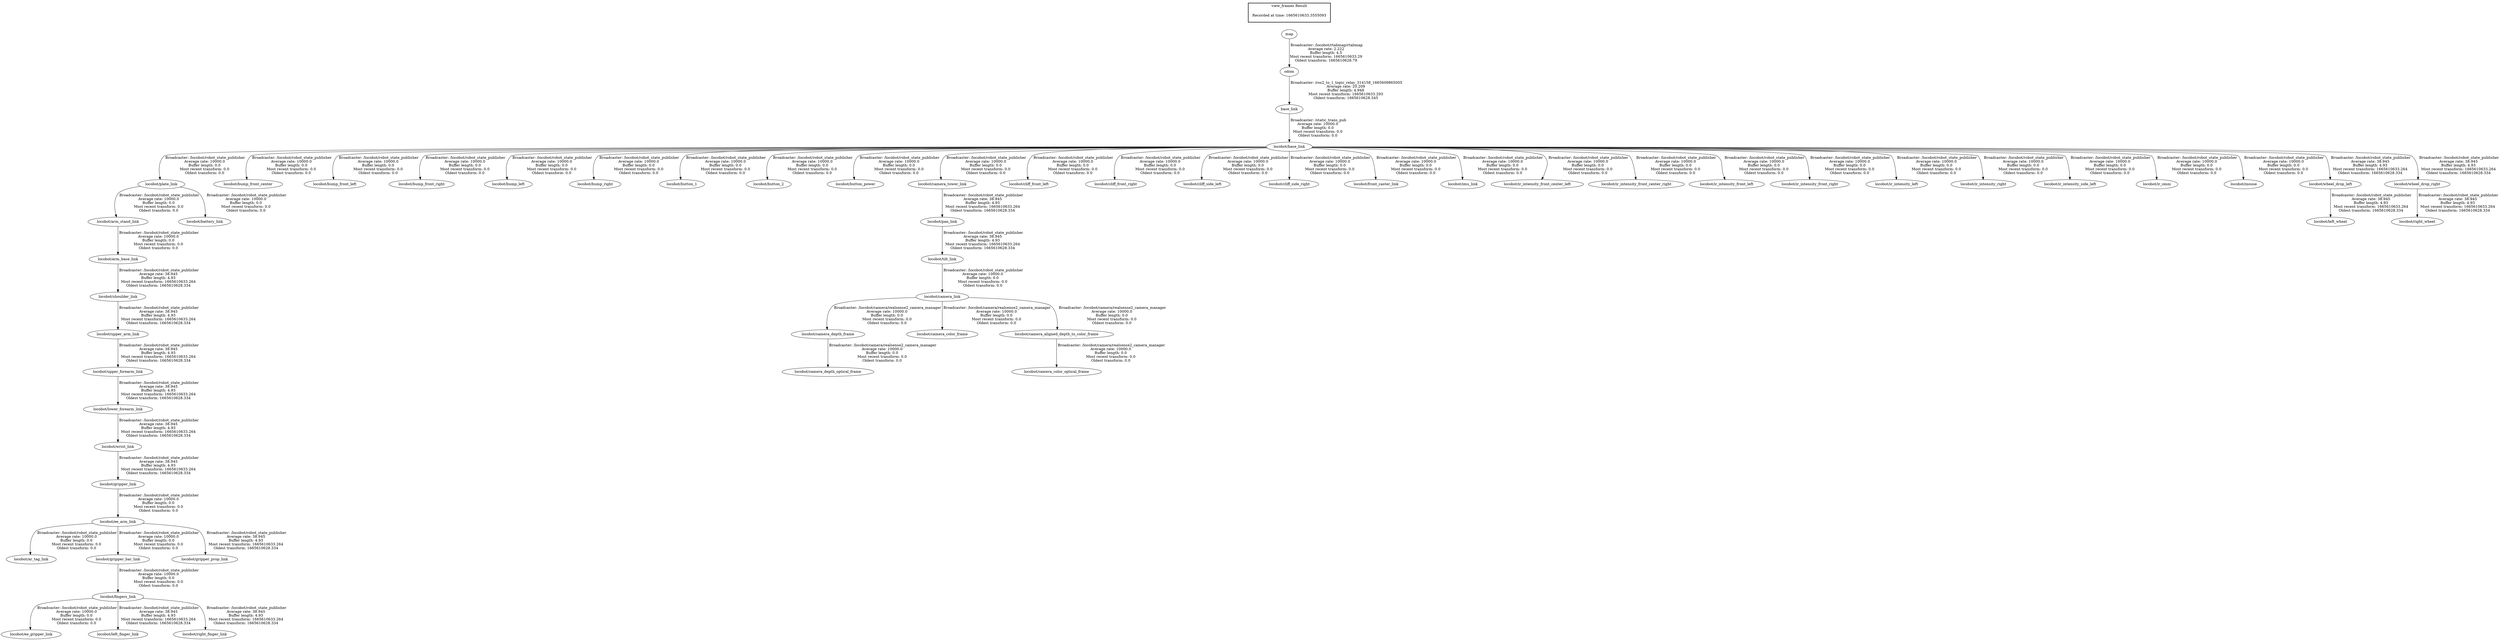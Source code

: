 digraph G {
"locobot/ee_arm_link" -> "locobot/ar_tag_link"[label=" Broadcaster: /locobot/robot_state_publisher\nAverage rate: 10000.0\nBuffer length: 0.0\nMost recent transform: 0.0\nOldest transform: 0.0\n"];
"locobot/gripper_link" -> "locobot/ee_arm_link"[label=" Broadcaster: /locobot/robot_state_publisher\nAverage rate: 10000.0\nBuffer length: 0.0\nMost recent transform: 0.0\nOldest transform: 0.0\n"];
"locobot/arm_stand_link" -> "locobot/arm_base_link"[label=" Broadcaster: /locobot/robot_state_publisher\nAverage rate: 10000.0\nBuffer length: 0.0\nMost recent transform: 0.0\nOldest transform: 0.0\n"];
"locobot/plate_link" -> "locobot/arm_stand_link"[label=" Broadcaster: /locobot/robot_state_publisher\nAverage rate: 10000.0\nBuffer length: 0.0\nMost recent transform: 0.0\nOldest transform: 0.0\n"];
"locobot/base_link" -> "locobot/plate_link"[label=" Broadcaster: /locobot/robot_state_publisher\nAverage rate: 10000.0\nBuffer length: 0.0\nMost recent transform: 0.0\nOldest transform: 0.0\n"];
"base_link" -> "locobot/base_link"[label=" Broadcaster: /static_trans_pub\nAverage rate: 10000.0\nBuffer length: 0.0\nMost recent transform: 0.0\nOldest transform: 0.0\n"];
"locobot/plate_link" -> "locobot/battery_link"[label=" Broadcaster: /locobot/robot_state_publisher\nAverage rate: 10000.0\nBuffer length: 0.0\nMost recent transform: 0.0\nOldest transform: 0.0\n"];
"locobot/base_link" -> "locobot/bump_front_center"[label=" Broadcaster: /locobot/robot_state_publisher\nAverage rate: 10000.0\nBuffer length: 0.0\nMost recent transform: 0.0\nOldest transform: 0.0\n"];
"locobot/base_link" -> "locobot/bump_front_left"[label=" Broadcaster: /locobot/robot_state_publisher\nAverage rate: 10000.0\nBuffer length: 0.0\nMost recent transform: 0.0\nOldest transform: 0.0\n"];
"locobot/base_link" -> "locobot/bump_front_right"[label=" Broadcaster: /locobot/robot_state_publisher\nAverage rate: 10000.0\nBuffer length: 0.0\nMost recent transform: 0.0\nOldest transform: 0.0\n"];
"locobot/base_link" -> "locobot/bump_left"[label=" Broadcaster: /locobot/robot_state_publisher\nAverage rate: 10000.0\nBuffer length: 0.0\nMost recent transform: 0.0\nOldest transform: 0.0\n"];
"locobot/base_link" -> "locobot/bump_right"[label=" Broadcaster: /locobot/robot_state_publisher\nAverage rate: 10000.0\nBuffer length: 0.0\nMost recent transform: 0.0\nOldest transform: 0.0\n"];
"locobot/base_link" -> "locobot/button_1"[label=" Broadcaster: /locobot/robot_state_publisher\nAverage rate: 10000.0\nBuffer length: 0.0\nMost recent transform: 0.0\nOldest transform: 0.0\n"];
"locobot/base_link" -> "locobot/button_2"[label=" Broadcaster: /locobot/robot_state_publisher\nAverage rate: 10000.0\nBuffer length: 0.0\nMost recent transform: 0.0\nOldest transform: 0.0\n"];
"locobot/base_link" -> "locobot/button_power"[label=" Broadcaster: /locobot/robot_state_publisher\nAverage rate: 10000.0\nBuffer length: 0.0\nMost recent transform: 0.0\nOldest transform: 0.0\n"];
"locobot/tilt_link" -> "locobot/camera_link"[label=" Broadcaster: /locobot/robot_state_publisher\nAverage rate: 10000.0\nBuffer length: 0.0\nMost recent transform: 0.0\nOldest transform: 0.0\n"];
"locobot/pan_link" -> "locobot/tilt_link"[label=" Broadcaster: /locobot/robot_state_publisher\nAverage rate: 38.945\nBuffer length: 4.93\nMost recent transform: 1665610633.264\nOldest transform: 1665610628.334\n"];
"locobot/base_link" -> "locobot/camera_tower_link"[label=" Broadcaster: /locobot/robot_state_publisher\nAverage rate: 10000.0\nBuffer length: 0.0\nMost recent transform: 0.0\nOldest transform: 0.0\n"];
"locobot/base_link" -> "locobot/cliff_front_left"[label=" Broadcaster: /locobot/robot_state_publisher\nAverage rate: 10000.0\nBuffer length: 0.0\nMost recent transform: 0.0\nOldest transform: 0.0\n"];
"locobot/base_link" -> "locobot/cliff_front_right"[label=" Broadcaster: /locobot/robot_state_publisher\nAverage rate: 10000.0\nBuffer length: 0.0\nMost recent transform: 0.0\nOldest transform: 0.0\n"];
"locobot/base_link" -> "locobot/cliff_side_left"[label=" Broadcaster: /locobot/robot_state_publisher\nAverage rate: 10000.0\nBuffer length: 0.0\nMost recent transform: 0.0\nOldest transform: 0.0\n"];
"locobot/base_link" -> "locobot/cliff_side_right"[label=" Broadcaster: /locobot/robot_state_publisher\nAverage rate: 10000.0\nBuffer length: 0.0\nMost recent transform: 0.0\nOldest transform: 0.0\n"];
"locobot/wrist_link" -> "locobot/gripper_link"[label=" Broadcaster: /locobot/robot_state_publisher\nAverage rate: 38.945\nBuffer length: 4.93\nMost recent transform: 1665610633.264\nOldest transform: 1665610628.334\n"];
"locobot/gripper_bar_link" -> "locobot/fingers_link"[label=" Broadcaster: /locobot/robot_state_publisher\nAverage rate: 10000.0\nBuffer length: 0.0\nMost recent transform: 0.0\nOldest transform: 0.0\n"];
"locobot/ee_arm_link" -> "locobot/gripper_bar_link"[label=" Broadcaster: /locobot/robot_state_publisher\nAverage rate: 10000.0\nBuffer length: 0.0\nMost recent transform: 0.0\nOldest transform: 0.0\n"];
"locobot/fingers_link" -> "locobot/ee_gripper_link"[label=" Broadcaster: /locobot/robot_state_publisher\nAverage rate: 10000.0\nBuffer length: 0.0\nMost recent transform: 0.0\nOldest transform: 0.0\n"];
"locobot/base_link" -> "locobot/front_caster_link"[label=" Broadcaster: /locobot/robot_state_publisher\nAverage rate: 10000.0\nBuffer length: 0.0\nMost recent transform: 0.0\nOldest transform: 0.0\n"];
"locobot/base_link" -> "locobot/imu_link"[label=" Broadcaster: /locobot/robot_state_publisher\nAverage rate: 10000.0\nBuffer length: 0.0\nMost recent transform: 0.0\nOldest transform: 0.0\n"];
"locobot/base_link" -> "locobot/ir_intensity_front_center_left"[label=" Broadcaster: /locobot/robot_state_publisher\nAverage rate: 10000.0\nBuffer length: 0.0\nMost recent transform: 0.0\nOldest transform: 0.0\n"];
"locobot/base_link" -> "locobot/ir_intensity_front_center_right"[label=" Broadcaster: /locobot/robot_state_publisher\nAverage rate: 10000.0\nBuffer length: 0.0\nMost recent transform: 0.0\nOldest transform: 0.0\n"];
"locobot/base_link" -> "locobot/ir_intensity_front_left"[label=" Broadcaster: /locobot/robot_state_publisher\nAverage rate: 10000.0\nBuffer length: 0.0\nMost recent transform: 0.0\nOldest transform: 0.0\n"];
"locobot/base_link" -> "locobot/ir_intensity_front_right"[label=" Broadcaster: /locobot/robot_state_publisher\nAverage rate: 10000.0\nBuffer length: 0.0\nMost recent transform: 0.0\nOldest transform: 0.0\n"];
"locobot/base_link" -> "locobot/ir_intensity_left"[label=" Broadcaster: /locobot/robot_state_publisher\nAverage rate: 10000.0\nBuffer length: 0.0\nMost recent transform: 0.0\nOldest transform: 0.0\n"];
"locobot/base_link" -> "locobot/ir_intensity_right"[label=" Broadcaster: /locobot/robot_state_publisher\nAverage rate: 10000.0\nBuffer length: 0.0\nMost recent transform: 0.0\nOldest transform: 0.0\n"];
"locobot/base_link" -> "locobot/ir_intensity_side_left"[label=" Broadcaster: /locobot/robot_state_publisher\nAverage rate: 10000.0\nBuffer length: 0.0\nMost recent transform: 0.0\nOldest transform: 0.0\n"];
"locobot/base_link" -> "locobot/ir_omni"[label=" Broadcaster: /locobot/robot_state_publisher\nAverage rate: 10000.0\nBuffer length: 0.0\nMost recent transform: 0.0\nOldest transform: 0.0\n"];
"locobot/base_link" -> "locobot/mouse"[label=" Broadcaster: /locobot/robot_state_publisher\nAverage rate: 10000.0\nBuffer length: 0.0\nMost recent transform: 0.0\nOldest transform: 0.0\n"];
"odom" -> "base_link"[label=" Broadcaster: /ros2_to_1_topic_relay_314158_1665609865005\nAverage rate: 20.209\nBuffer length: 4.948\nMost recent transform: 1665610633.293\nOldest transform: 1665610628.345\n"];
"locobot/camera_link" -> "locobot/camera_depth_frame"[label=" Broadcaster: /locobot/camera/realsense2_camera_manager\nAverage rate: 10000.0\nBuffer length: 0.0\nMost recent transform: 0.0\nOldest transform: 0.0\n"];
"locobot/camera_depth_frame" -> "locobot/camera_depth_optical_frame"[label=" Broadcaster: /locobot/camera/realsense2_camera_manager\nAverage rate: 10000.0\nBuffer length: 0.0\nMost recent transform: 0.0\nOldest transform: 0.0\n"];
"locobot/camera_link" -> "locobot/camera_color_frame"[label=" Broadcaster: /locobot/camera/realsense2_camera_manager\nAverage rate: 10000.0\nBuffer length: 0.0\nMost recent transform: 0.0\nOldest transform: 0.0\n"];
"locobot/camera_aligned_depth_to_color_frame" -> "locobot/camera_color_optical_frame"[label=" Broadcaster: /locobot/camera/realsense2_camera_manager\nAverage rate: 10000.0\nBuffer length: 0.0\nMost recent transform: 0.0\nOldest transform: 0.0\n"];
"locobot/camera_link" -> "locobot/camera_aligned_depth_to_color_frame"[label=" Broadcaster: /locobot/camera/realsense2_camera_manager\nAverage rate: 10000.0\nBuffer length: 0.0\nMost recent transform: 0.0\nOldest transform: 0.0\n"];
"locobot/upper_arm_link" -> "locobot/upper_forearm_link"[label=" Broadcaster: /locobot/robot_state_publisher\nAverage rate: 38.945\nBuffer length: 4.93\nMost recent transform: 1665610633.264\nOldest transform: 1665610628.334\n"];
"locobot/shoulder_link" -> "locobot/upper_arm_link"[label=" Broadcaster: /locobot/robot_state_publisher\nAverage rate: 38.945\nBuffer length: 4.93\nMost recent transform: 1665610633.264\nOldest transform: 1665610628.334\n"];
"locobot/upper_forearm_link" -> "locobot/lower_forearm_link"[label=" Broadcaster: /locobot/robot_state_publisher\nAverage rate: 38.945\nBuffer length: 4.93\nMost recent transform: 1665610633.264\nOldest transform: 1665610628.334\n"];
"locobot/ee_arm_link" -> "locobot/gripper_prop_link"[label=" Broadcaster: /locobot/robot_state_publisher\nAverage rate: 38.945\nBuffer length: 4.93\nMost recent transform: 1665610633.264\nOldest transform: 1665610628.334\n"];
"locobot/fingers_link" -> "locobot/left_finger_link"[label=" Broadcaster: /locobot/robot_state_publisher\nAverage rate: 38.945\nBuffer length: 4.93\nMost recent transform: 1665610633.264\nOldest transform: 1665610628.334\n"];
"locobot/wheel_drop_left" -> "locobot/left_wheel"[label=" Broadcaster: /locobot/robot_state_publisher\nAverage rate: 38.945\nBuffer length: 4.93\nMost recent transform: 1665610633.264\nOldest transform: 1665610628.334\n"];
"locobot/base_link" -> "locobot/wheel_drop_left"[label=" Broadcaster: /locobot/robot_state_publisher\nAverage rate: 38.945\nBuffer length: 4.93\nMost recent transform: 1665610633.264\nOldest transform: 1665610628.334\n"];
"locobot/camera_tower_link" -> "locobot/pan_link"[label=" Broadcaster: /locobot/robot_state_publisher\nAverage rate: 38.945\nBuffer length: 4.93\nMost recent transform: 1665610633.264\nOldest transform: 1665610628.334\n"];
"locobot/fingers_link" -> "locobot/right_finger_link"[label=" Broadcaster: /locobot/robot_state_publisher\nAverage rate: 38.945\nBuffer length: 4.93\nMost recent transform: 1665610633.264\nOldest transform: 1665610628.334\n"];
"locobot/wheel_drop_right" -> "locobot/right_wheel"[label=" Broadcaster: /locobot/robot_state_publisher\nAverage rate: 38.945\nBuffer length: 4.93\nMost recent transform: 1665610633.264\nOldest transform: 1665610628.334\n"];
"locobot/base_link" -> "locobot/wheel_drop_right"[label=" Broadcaster: /locobot/robot_state_publisher\nAverage rate: 38.945\nBuffer length: 4.93\nMost recent transform: 1665610633.264\nOldest transform: 1665610628.334\n"];
"locobot/arm_base_link" -> "locobot/shoulder_link"[label=" Broadcaster: /locobot/robot_state_publisher\nAverage rate: 38.945\nBuffer length: 4.93\nMost recent transform: 1665610633.264\nOldest transform: 1665610628.334\n"];
"locobot/lower_forearm_link" -> "locobot/wrist_link"[label=" Broadcaster: /locobot/robot_state_publisher\nAverage rate: 38.945\nBuffer length: 4.93\nMost recent transform: 1665610633.264\nOldest transform: 1665610628.334\n"];
"map" -> "odom"[label=" Broadcaster: /locobot/rtabmap/rtabmap\nAverage rate: 2.222\nBuffer length: 4.5\nMost recent transform: 1665610633.29\nOldest transform: 1665610628.79\n"];
edge [style=invis];
 subgraph cluster_legend { style=bold; color=black; label ="view_frames Result";
"Recorded at time: 1665610633.3555093"[ shape=plaintext ] ;
}->"map";
}
